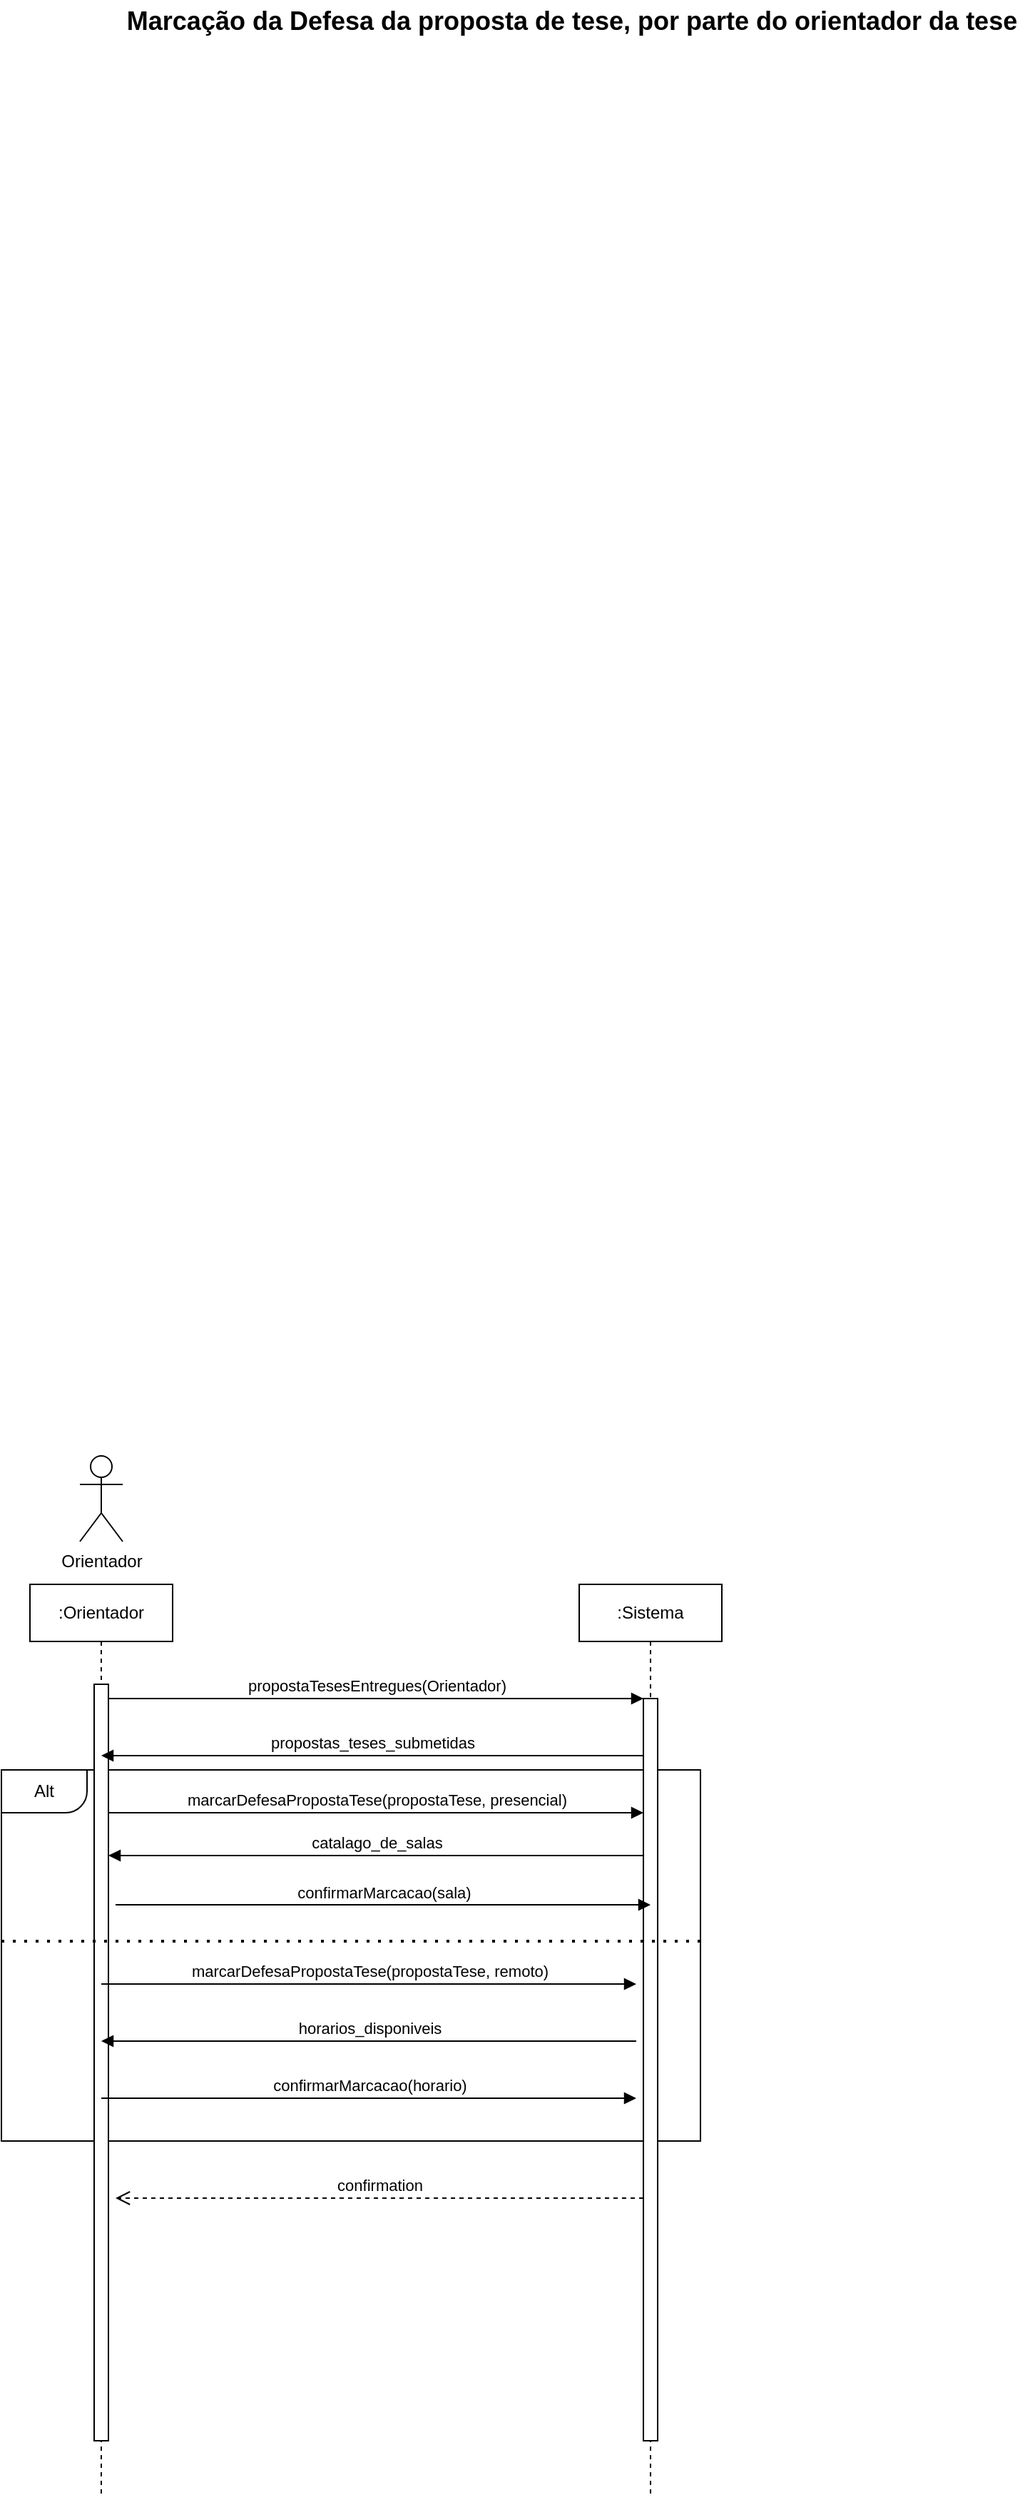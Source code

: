 <mxfile version="24.2.1" type="device">
  <diagram name="Page-1" id="2YBvvXClWsGukQMizWep">
    <mxGraphModel dx="1293" dy="1665" grid="1" gridSize="10" guides="1" tooltips="1" connect="1" arrows="1" fold="1" page="1" pageScale="1" pageWidth="850" pageHeight="1100" math="0" shadow="0">
      <root>
        <mxCell id="0" />
        <mxCell id="1" parent="0" />
        <mxCell id="HvKkGWitCOGtygPR9ogZ-5" value="" style="rounded=0;whiteSpace=wrap;html=1;" vertex="1" parent="1">
          <mxGeometry x="20" y="170" width="490" height="260" as="geometry" />
        </mxCell>
        <mxCell id="aM9ryv3xv72pqoxQDRHE-1" value=":Orientador" style="shape=umlLifeline;perimeter=lifelinePerimeter;whiteSpace=wrap;html=1;container=0;dropTarget=0;collapsible=0;recursiveResize=0;outlineConnect=0;portConstraint=eastwest;newEdgeStyle={&quot;edgeStyle&quot;:&quot;elbowEdgeStyle&quot;,&quot;elbow&quot;:&quot;vertical&quot;,&quot;curved&quot;:0,&quot;rounded&quot;:0};" parent="1" vertex="1">
          <mxGeometry x="40" y="40" width="100" height="640" as="geometry" />
        </mxCell>
        <mxCell id="aM9ryv3xv72pqoxQDRHE-2" value="" style="html=1;points=[];perimeter=orthogonalPerimeter;outlineConnect=0;targetShapes=umlLifeline;portConstraint=eastwest;newEdgeStyle={&quot;edgeStyle&quot;:&quot;elbowEdgeStyle&quot;,&quot;elbow&quot;:&quot;vertical&quot;,&quot;curved&quot;:0,&quot;rounded&quot;:0};" parent="aM9ryv3xv72pqoxQDRHE-1" vertex="1">
          <mxGeometry x="45" y="70" width="10" height="530" as="geometry" />
        </mxCell>
        <mxCell id="aM9ryv3xv72pqoxQDRHE-5" value=":Sistema" style="shape=umlLifeline;perimeter=lifelinePerimeter;whiteSpace=wrap;html=1;container=0;dropTarget=0;collapsible=0;recursiveResize=0;outlineConnect=0;portConstraint=eastwest;newEdgeStyle={&quot;edgeStyle&quot;:&quot;elbowEdgeStyle&quot;,&quot;elbow&quot;:&quot;vertical&quot;,&quot;curved&quot;:0,&quot;rounded&quot;:0};" parent="1" vertex="1">
          <mxGeometry x="425" y="40" width="100" height="640" as="geometry" />
        </mxCell>
        <mxCell id="aM9ryv3xv72pqoxQDRHE-6" value="" style="html=1;points=[];perimeter=orthogonalPerimeter;outlineConnect=0;targetShapes=umlLifeline;portConstraint=eastwest;newEdgeStyle={&quot;edgeStyle&quot;:&quot;elbowEdgeStyle&quot;,&quot;elbow&quot;:&quot;vertical&quot;,&quot;curved&quot;:0,&quot;rounded&quot;:0};" parent="aM9ryv3xv72pqoxQDRHE-5" vertex="1">
          <mxGeometry x="45" y="80" width="10" height="520" as="geometry" />
        </mxCell>
        <mxCell id="aM9ryv3xv72pqoxQDRHE-7" value="propostaTesesEntregues(Orientador)" style="html=1;verticalAlign=bottom;endArrow=block;edgeStyle=elbowEdgeStyle;elbow=horizontal;curved=0;rounded=0;" parent="1" source="aM9ryv3xv72pqoxQDRHE-2" target="aM9ryv3xv72pqoxQDRHE-6" edge="1">
          <mxGeometry relative="1" as="geometry">
            <mxPoint x="195" y="130" as="sourcePoint" />
            <Array as="points">
              <mxPoint x="180" y="120" />
            </Array>
            <mxPoint as="offset" />
          </mxGeometry>
        </mxCell>
        <mxCell id="aM9ryv3xv72pqoxQDRHE-8" value="confirmation" style="html=1;verticalAlign=bottom;endArrow=open;dashed=1;endSize=8;edgeStyle=elbowEdgeStyle;elbow=vertical;curved=0;rounded=0;exitX=0;exitY=0.673;exitDx=0;exitDy=0;exitPerimeter=0;" parent="1" source="aM9ryv3xv72pqoxQDRHE-6" edge="1">
          <mxGeometry relative="1" as="geometry">
            <mxPoint x="100" y="470" as="targetPoint" />
            <Array as="points">
              <mxPoint x="185" y="470" />
            </Array>
            <mxPoint x="465" y="470" as="sourcePoint" />
          </mxGeometry>
        </mxCell>
        <mxCell id="aM9ryv3xv72pqoxQDRHE-9" value="propostas_teses_submetidas" style="html=1;verticalAlign=bottom;endArrow=block;edgeStyle=elbowEdgeStyle;elbow=vertical;curved=0;rounded=0;entryX=0.5;entryY=0.094;entryDx=0;entryDy=0;entryPerimeter=0;" parent="1" source="aM9ryv3xv72pqoxQDRHE-6" edge="1" target="aM9ryv3xv72pqoxQDRHE-2">
          <mxGeometry relative="1" as="geometry">
            <mxPoint x="175" y="160" as="sourcePoint" />
            <Array as="points">
              <mxPoint x="190" y="160" />
            </Array>
            <mxPoint x="100" y="160" as="targetPoint" />
          </mxGeometry>
        </mxCell>
        <mxCell id="4nBRewQyu8Tajdc3RTVB-1" value="Orientador" style="shape=umlActor;verticalLabelPosition=bottom;verticalAlign=top;html=1;outlineConnect=0;" parent="1" vertex="1">
          <mxGeometry x="75" y="-50" width="30" height="60" as="geometry" />
        </mxCell>
        <mxCell id="HvKkGWitCOGtygPR9ogZ-1" value="&lt;font style=&quot;font-size: 18px;&quot;&gt;&lt;b&gt;&lt;font style=&quot;&quot;&gt;Marcação da Defesa da proposta de tese&lt;/font&gt;, por parte do orientador da tese&lt;/b&gt;&lt;/font&gt;" style="text;html=1;align=center;verticalAlign=middle;whiteSpace=wrap;rounded=0;" vertex="1" parent="1">
          <mxGeometry x="100" y="-1070" width="640" height="30" as="geometry" />
        </mxCell>
        <mxCell id="HvKkGWitCOGtygPR9ogZ-2" value="marcarDefesaPropostaTese(propostaTese, presencial)" style="html=1;verticalAlign=bottom;endArrow=block;edgeStyle=elbowEdgeStyle;elbow=horizontal;curved=0;rounded=0;" edge="1" parent="1" source="aM9ryv3xv72pqoxQDRHE-2">
          <mxGeometry relative="1" as="geometry">
            <mxPoint x="100" y="200" as="sourcePoint" />
            <Array as="points">
              <mxPoint x="185" y="200" />
            </Array>
            <mxPoint x="470" y="200" as="targetPoint" />
            <mxPoint as="offset" />
          </mxGeometry>
        </mxCell>
        <mxCell id="HvKkGWitCOGtygPR9ogZ-3" value="catalago_de_salas" style="html=1;verticalAlign=bottom;endArrow=block;edgeStyle=elbowEdgeStyle;elbow=vertical;curved=0;rounded=0;" edge="1" parent="1">
          <mxGeometry relative="1" as="geometry">
            <mxPoint x="470" y="230" as="sourcePoint" />
            <Array as="points">
              <mxPoint x="180" y="230" />
            </Array>
            <mxPoint x="95" y="230" as="targetPoint" />
          </mxGeometry>
        </mxCell>
        <mxCell id="HvKkGWitCOGtygPR9ogZ-4" value="confirmarMarcacao(sala)" style="html=1;verticalAlign=bottom;endArrow=block;edgeStyle=elbowEdgeStyle;elbow=horizontal;curved=0;rounded=0;" edge="1" parent="1">
          <mxGeometry relative="1" as="geometry">
            <mxPoint x="100" y="264.5" as="sourcePoint" />
            <Array as="points">
              <mxPoint x="190" y="264.5" />
            </Array>
            <mxPoint x="475" y="264.5" as="targetPoint" />
            <mxPoint as="offset" />
          </mxGeometry>
        </mxCell>
        <mxCell id="HvKkGWitCOGtygPR9ogZ-7" value="" style="verticalLabelPosition=bottom;verticalAlign=top;html=1;shape=mxgraph.basic.corner_round_rect;dx=15;whiteSpace=wrap;rotation=-180;" vertex="1" parent="1">
          <mxGeometry x="20" y="170" width="60" height="30" as="geometry" />
        </mxCell>
        <mxCell id="HvKkGWitCOGtygPR9ogZ-12" value="Alt" style="text;html=1;align=center;verticalAlign=middle;whiteSpace=wrap;rounded=0;" vertex="1" parent="1">
          <mxGeometry x="20" y="170" width="60" height="30" as="geometry" />
        </mxCell>
        <mxCell id="HvKkGWitCOGtygPR9ogZ-13" value="" style="endArrow=none;dashed=1;html=1;dashPattern=1 3;strokeWidth=2;rounded=0;exitX=0;exitY=0.5;exitDx=0;exitDy=0;entryX=1;entryY=0.5;entryDx=0;entryDy=0;" edge="1" parent="1">
          <mxGeometry width="50" height="50" relative="1" as="geometry">
            <mxPoint x="20" y="290" as="sourcePoint" />
            <mxPoint x="510" y="290" as="targetPoint" />
          </mxGeometry>
        </mxCell>
        <mxCell id="HvKkGWitCOGtygPR9ogZ-16" value="marcarDefesaPropostaTese(propostaTese, remoto)" style="html=1;verticalAlign=bottom;endArrow=block;edgeStyle=elbowEdgeStyle;elbow=horizontal;curved=0;rounded=0;" edge="1" parent="1">
          <mxGeometry relative="1" as="geometry">
            <mxPoint x="90" y="320" as="sourcePoint" />
            <Array as="points">
              <mxPoint x="180" y="320" />
            </Array>
            <mxPoint x="465" y="320" as="targetPoint" />
            <mxPoint as="offset" />
          </mxGeometry>
        </mxCell>
        <mxCell id="HvKkGWitCOGtygPR9ogZ-17" value="horarios_disponiveis" style="html=1;verticalAlign=bottom;endArrow=block;edgeStyle=elbowEdgeStyle;elbow=vertical;curved=0;rounded=0;" edge="1" parent="1">
          <mxGeometry relative="1" as="geometry">
            <mxPoint x="465" y="360" as="sourcePoint" />
            <Array as="points">
              <mxPoint x="175" y="360" />
            </Array>
            <mxPoint x="90" y="360" as="targetPoint" />
          </mxGeometry>
        </mxCell>
        <mxCell id="HvKkGWitCOGtygPR9ogZ-18" value="confirmarMarcacao(horario)" style="html=1;verticalAlign=bottom;endArrow=block;edgeStyle=elbowEdgeStyle;elbow=horizontal;curved=0;rounded=0;" edge="1" parent="1">
          <mxGeometry relative="1" as="geometry">
            <mxPoint x="90" y="400" as="sourcePoint" />
            <Array as="points">
              <mxPoint x="180" y="400" />
            </Array>
            <mxPoint x="465" y="400" as="targetPoint" />
            <mxPoint as="offset" />
          </mxGeometry>
        </mxCell>
      </root>
    </mxGraphModel>
  </diagram>
</mxfile>
